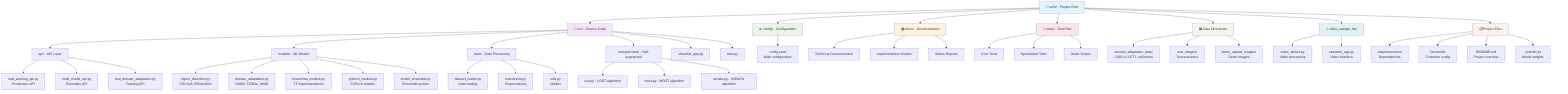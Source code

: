 graph TD
    A["📁 vehi/ - Project Root"] --> B["🔧 src/ - Source Code"]
    A --> C["⚙️ config/ - Configuration"]
    A --> D["📚 docs/ - Documentation"]
    A --> E["🧪 tests/ - Test Files"]
    A --> F["📊 Data Directories"]
    A --> G["🎥 video_sample_file/"]
    A --> H["📋 Project Files"]
    
    B --> I["api/ - API Layer"]
    B --> J["models/ - ML Models"]
    B --> K["data/ - Data Processing"]
    B --> L["unsupervised/ - Self-supervised"]
    B --> M["streamlit_app.py"]
    B --> N["train.py"]
    
    I --> O["real_working_api.py<br/>Production API"]
    I --> P["multi_model_api.py<br/>Ensemble API"]
    I --> Q["real_domain_adaptation.py<br/>Training API"]
    
    J --> R["object_detection.py<br/>YOLOv8, EfficientDet"]
    J --> S["domain_adaptation.py<br/>DANN, CORAL, MMD"]
    J --> T["tensorflow_models.py<br/>TF implementations"]
    J --> U["pytorch_models.py<br/>PyTorch models"]
    J --> V["model_ensemble.py<br/>Ensemble system"]
    
    K --> W["dataset_loader.py<br/>Data loading"]
    K --> X["transforms.py<br/>Preprocessing"]
    K --> Y["utils.py<br/>Utilities"]
    
    L --> Z["lost.py - LOST algorithm"]
    L --> AA["most.py - MOST algorithm"]
    L --> BB["sonata.py - SONATA algorithm"]
    
    C --> CC["config.yaml<br/>Main configuration"]
    
    D --> DD["Technical Documentation"]
    D --> EE["Implementation Guides"]
    D --> FF["Status Reports"]
    
    E --> GG["Core Tests"]
    E --> HH["Specialized Tests"]
    E --> II["Demo Scripts"]
    
    F --> JJ["domain_adaptation_data/<br/>CARLA, KITTI, nuScenes"]
    F --> KK["test_images/<br/>Test scenarios"]
    F --> LL["demo_upload_images/<br/>Demo images"]
    
    G --> MM["video_detect.py<br/>Video processing"]
    G --> NN["streamlit_app.py<br/>Video interface"]
    
    H --> OO["requirements.txt<br/>Dependencies"]
    H --> PP["Dockerfile<br/>Container config"]
    H --> QQ["README.md<br/>Project overview"]
    H --> RR["yolov8n.pt<br/>Model weights"]
    
    style A fill:#e1f5fe
    style B fill:#f3e5f5
    style C fill:#e8f5e8
    style D fill:#fff3e0
    style E fill:#fce4ec
    style F fill:#f1f8e9
    style G fill:#e0f2f1
    style H fill:#fdf2e9
